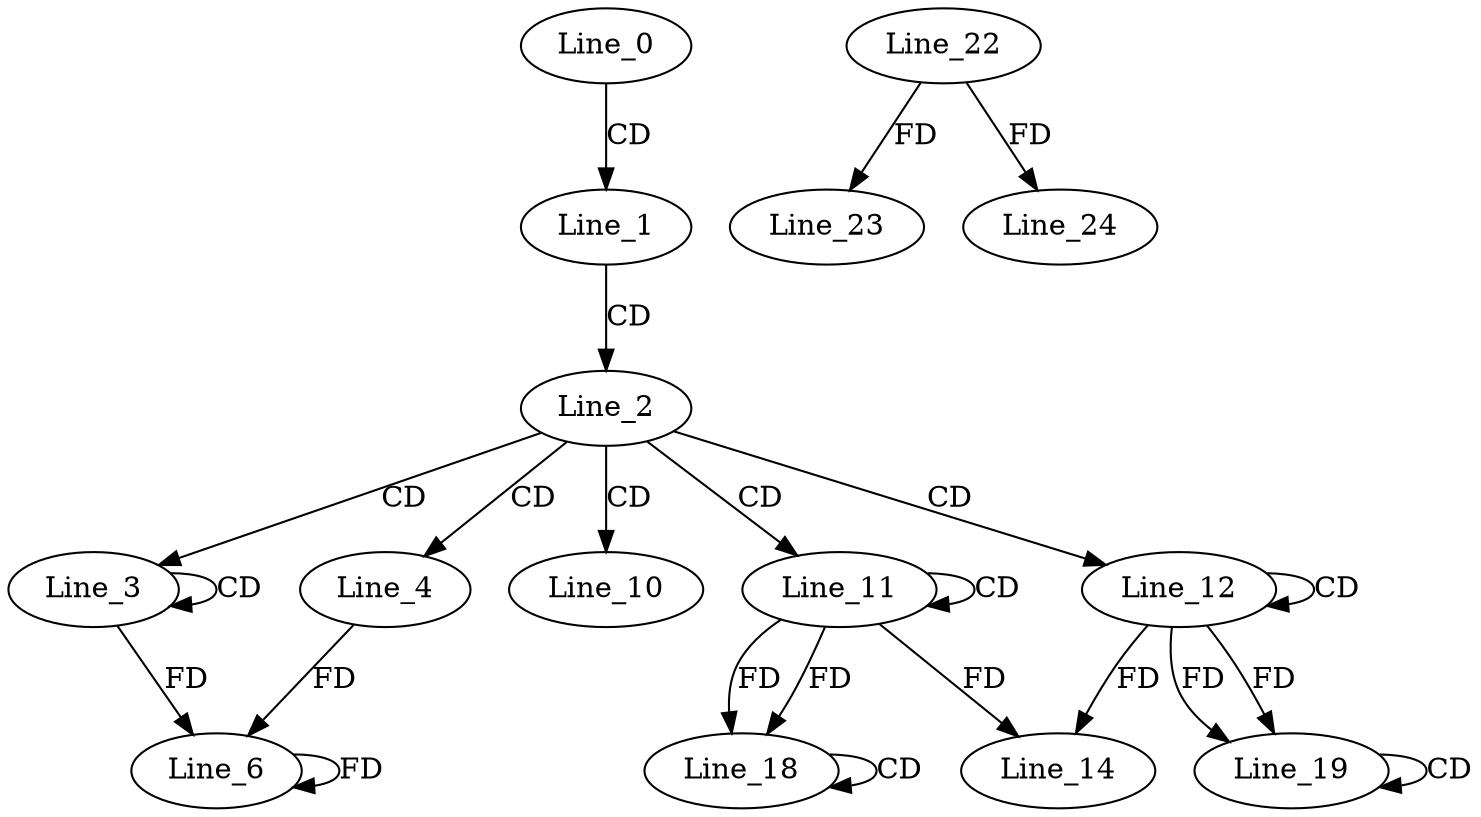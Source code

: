 digraph G {
  Line_0;
  Line_1;
  Line_2;
  Line_3;
  Line_3;
  Line_4;
  Line_6;
  Line_6;
  Line_10;
  Line_11;
  Line_11;
  Line_12;
  Line_12;
  Line_14;
  Line_14;
  Line_18;
  Line_18;
  Line_19;
  Line_19;
  Line_22;
  Line_23;
  Line_24;
  Line_0 -> Line_1 [ label="CD" ];
  Line_1 -> Line_2 [ label="CD" ];
  Line_2 -> Line_3 [ label="CD" ];
  Line_3 -> Line_3 [ label="CD" ];
  Line_2 -> Line_4 [ label="CD" ];
  Line_4 -> Line_6 [ label="FD" ];
  Line_6 -> Line_6 [ label="FD" ];
  Line_3 -> Line_6 [ label="FD" ];
  Line_2 -> Line_10 [ label="CD" ];
  Line_2 -> Line_11 [ label="CD" ];
  Line_11 -> Line_11 [ label="CD" ];
  Line_2 -> Line_12 [ label="CD" ];
  Line_12 -> Line_12 [ label="CD" ];
  Line_11 -> Line_14 [ label="FD" ];
  Line_12 -> Line_14 [ label="FD" ];
  Line_11 -> Line_18 [ label="FD" ];
  Line_18 -> Line_18 [ label="CD" ];
  Line_11 -> Line_18 [ label="FD" ];
  Line_12 -> Line_19 [ label="FD" ];
  Line_19 -> Line_19 [ label="CD" ];
  Line_12 -> Line_19 [ label="FD" ];
  Line_22 -> Line_23 [ label="FD" ];
  Line_22 -> Line_24 [ label="FD" ];
}
